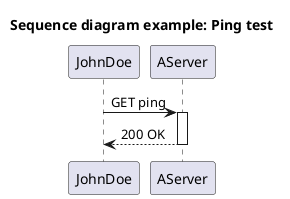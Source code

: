 @startuml
title Sequence diagram example: Ping test
participant JohnDoe
participant AServer
JohnDoe -> AServer: GET ping 
activate AServer

AServer --> JohnDoe: 200 OK
deactivate AServer
    @enduml